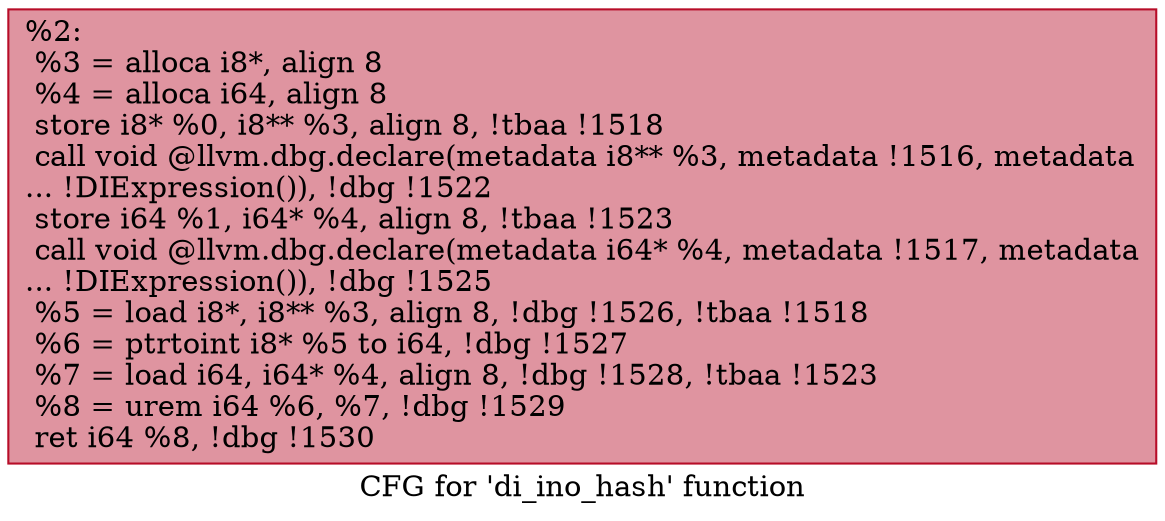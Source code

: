 digraph "CFG for 'di_ino_hash' function" {
	label="CFG for 'di_ino_hash' function";

	Node0x23df500 [shape=record,color="#b70d28ff", style=filled, fillcolor="#b70d2870",label="{%2:\l  %3 = alloca i8*, align 8\l  %4 = alloca i64, align 8\l  store i8* %0, i8** %3, align 8, !tbaa !1518\l  call void @llvm.dbg.declare(metadata i8** %3, metadata !1516, metadata\l... !DIExpression()), !dbg !1522\l  store i64 %1, i64* %4, align 8, !tbaa !1523\l  call void @llvm.dbg.declare(metadata i64* %4, metadata !1517, metadata\l... !DIExpression()), !dbg !1525\l  %5 = load i8*, i8** %3, align 8, !dbg !1526, !tbaa !1518\l  %6 = ptrtoint i8* %5 to i64, !dbg !1527\l  %7 = load i64, i64* %4, align 8, !dbg !1528, !tbaa !1523\l  %8 = urem i64 %6, %7, !dbg !1529\l  ret i64 %8, !dbg !1530\l}"];
}
